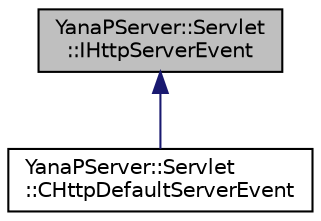 digraph "YanaPServer::Servlet::IHttpServerEvent"
{
  edge [fontname="Helvetica",fontsize="10",labelfontname="Helvetica",labelfontsize="10"];
  node [fontname="Helvetica",fontsize="10",shape=record];
  Node0 [label="YanaPServer::Servlet\l::IHttpServerEvent",height=0.2,width=0.4,color="black", fillcolor="grey75", style="filled", fontcolor="black"];
  Node0 -> Node1 [dir="back",color="midnightblue",fontsize="10",style="solid",fontname="Helvetica"];
  Node1 [label="YanaPServer::Servlet\l::CHttpDefaultServerEvent",height=0.2,width=0.4,color="black", fillcolor="white", style="filled",URL="$class_yana_p_server_1_1_servlet_1_1_c_http_default_server_event.html",tooltip="標準のサーバイベント オーバーライドするクラスを定義して設定しない場合はコイツが使用される。  シングル..."];
}
